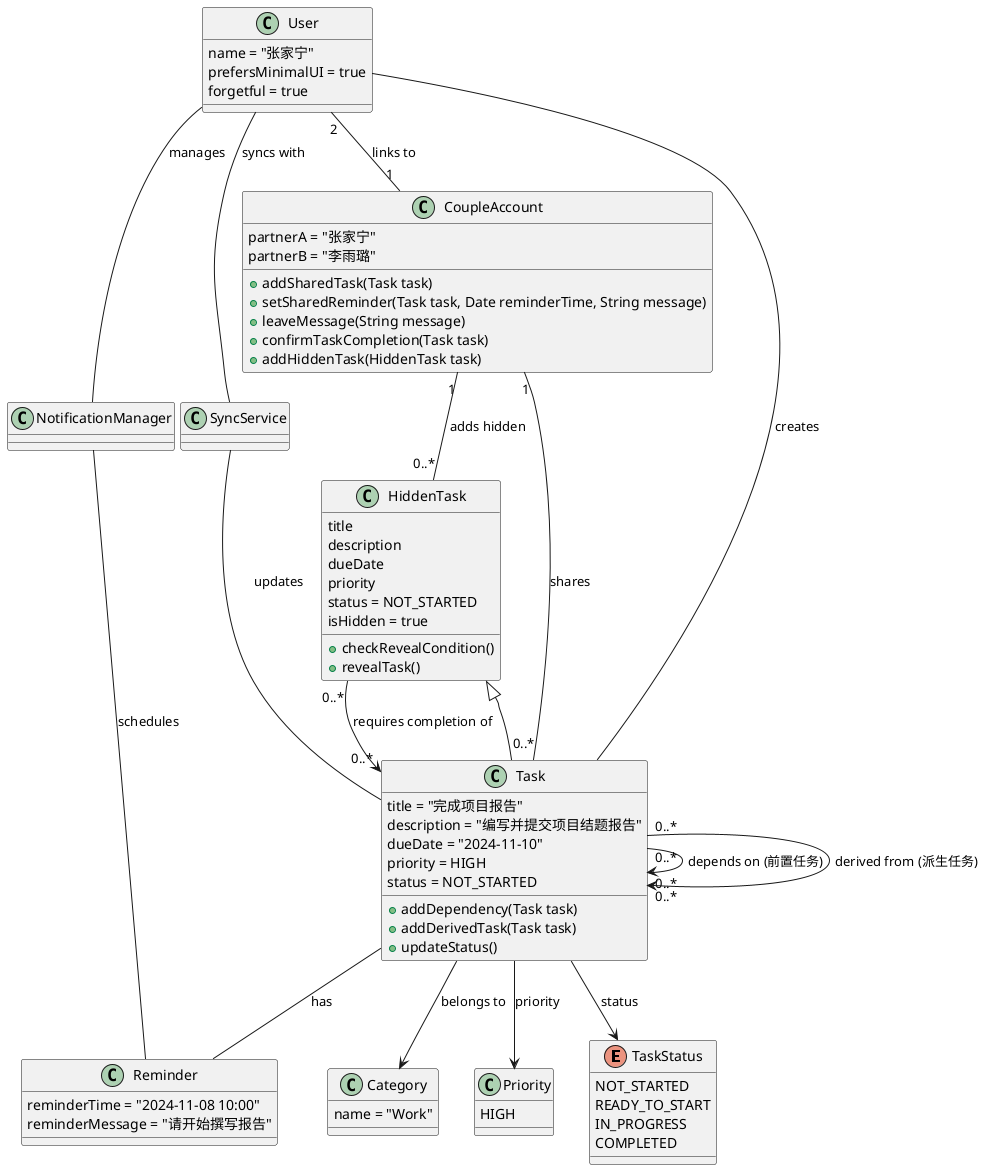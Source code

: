 @startuml

' 定义 TaskStatus 枚举类，用于设置任务的状态
enum TaskStatus {
    NOT_STARTED
    READY_TO_START
    IN_PROGRESS
    COMPLETED
}

class User {
    name = "张家宁"
    prefersMinimalUI = true
    forgetful = true
}

class Task {
    title = "完成项目报告"
    description = "编写并提交项目结题报告"
    dueDate = "2024-11-10"
    priority = HIGH
    status = NOT_STARTED
    + addDependency(Task task)
    + addDerivedTask(Task task)
    + updateStatus()
}

class HiddenTask {
    title
    description
    dueDate
    priority
    status = NOT_STARTED
    isHidden = true
    + checkRevealCondition()
    + revealTask()
}

class Reminder {
    reminderTime = "2024-11-08 10:00"
    reminderMessage = "请开始撰写报告"
}

class NotificationManager
class SyncService

class Category {
    name = "Work"
}

class Priority {
    HIGH
}

' 定义 CoupleAccount 类，用于情侣用户的任务共享和互动
class CoupleAccount {
    partnerA = "张家宁"
    partnerB = "李雨璐"
    + addSharedTask(Task task)
    + setSharedReminder(Task task, Date reminderTime, String message)
    + leaveMessage(String message)
    + confirmTaskCompletion(Task task)
    + addHiddenTask(HiddenTask task)
}

' 关系定义
User -- Task : creates
Task -- Reminder : has
Task --> Priority : priority
Task --> Category : belongs to
Task --> TaskStatus : status
User -- NotificationManager : manages
NotificationManager -- Reminder : schedules
User -- SyncService : syncs with
SyncService -- Task : updates

' 情侣账号与用户、任务的关系
User "2" -- "1" CoupleAccount : links to
CoupleAccount "1" -- "0..*" Task : shares
CoupleAccount "1" -- "0..*" HiddenTask : adds hidden

' 任务拓扑关系
Task "0..*" --> "0..*" Task : depends on (前置任务)
Task "0..*" --> "0..*" Task : derived from (派生任务)

' 隐藏任务的依赖条件
HiddenTask <|-- Task
HiddenTask "0..*" --> "0..*" Task : requires completion of

@enduml
